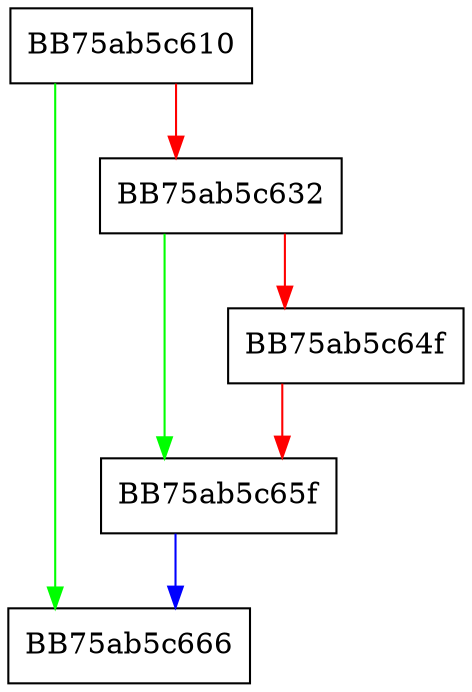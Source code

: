 digraph winCheckReservedLock {
  node [shape="box"];
  graph [splines=ortho];
  BB75ab5c610 -> BB75ab5c666 [color="green"];
  BB75ab5c610 -> BB75ab5c632 [color="red"];
  BB75ab5c632 -> BB75ab5c65f [color="green"];
  BB75ab5c632 -> BB75ab5c64f [color="red"];
  BB75ab5c64f -> BB75ab5c65f [color="red"];
  BB75ab5c65f -> BB75ab5c666 [color="blue"];
}